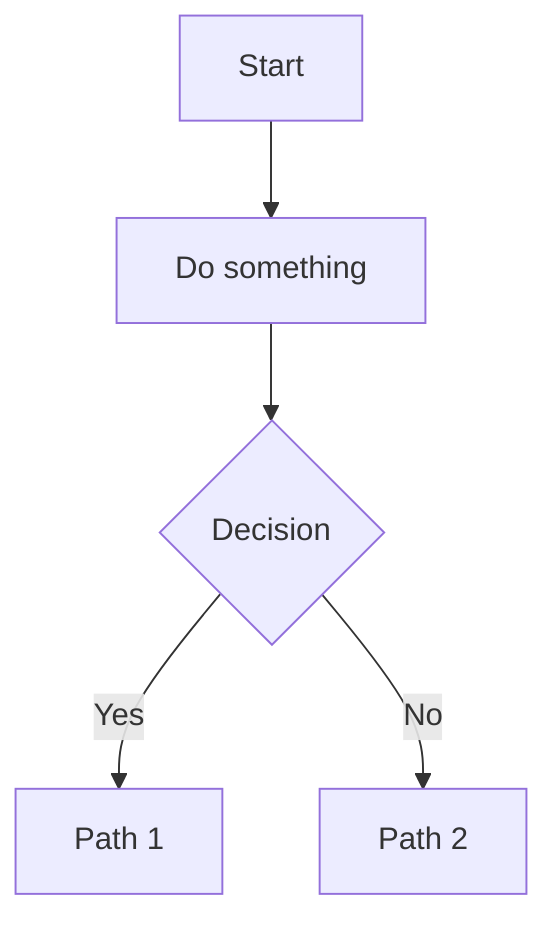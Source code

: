 graph TD
    A[Start] --> B[Do something]
    B --> C{Decision}
    C -->|Yes| D[Path 1]
    C -->|No| E[Path 2]